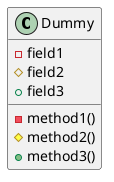 @startuml visible

class Dummy {
    -field1
    #field2
    +field3

    -method1()
    #method2()
    +method3()
}
@enduml